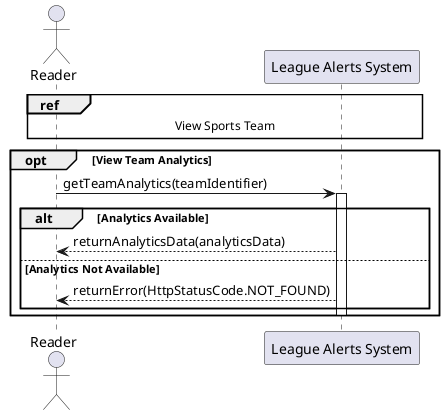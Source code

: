 @startuml
actor Reader
participant "League Alerts System" as LAS

ref over Reader, LAS : View Sports Team

opt View Team Analytics
    Reader -> LAS: getTeamAnalytics(teamIdentifier)
    activate LAS
    alt Analytics Available
        LAS --> Reader: returnAnalyticsData(analyticsData)
    else Analytics Not Available
        LAS --> Reader: returnError(HttpStatusCode.NOT_FOUND)
    end
    deactivate LAS
end opt
@enduml
